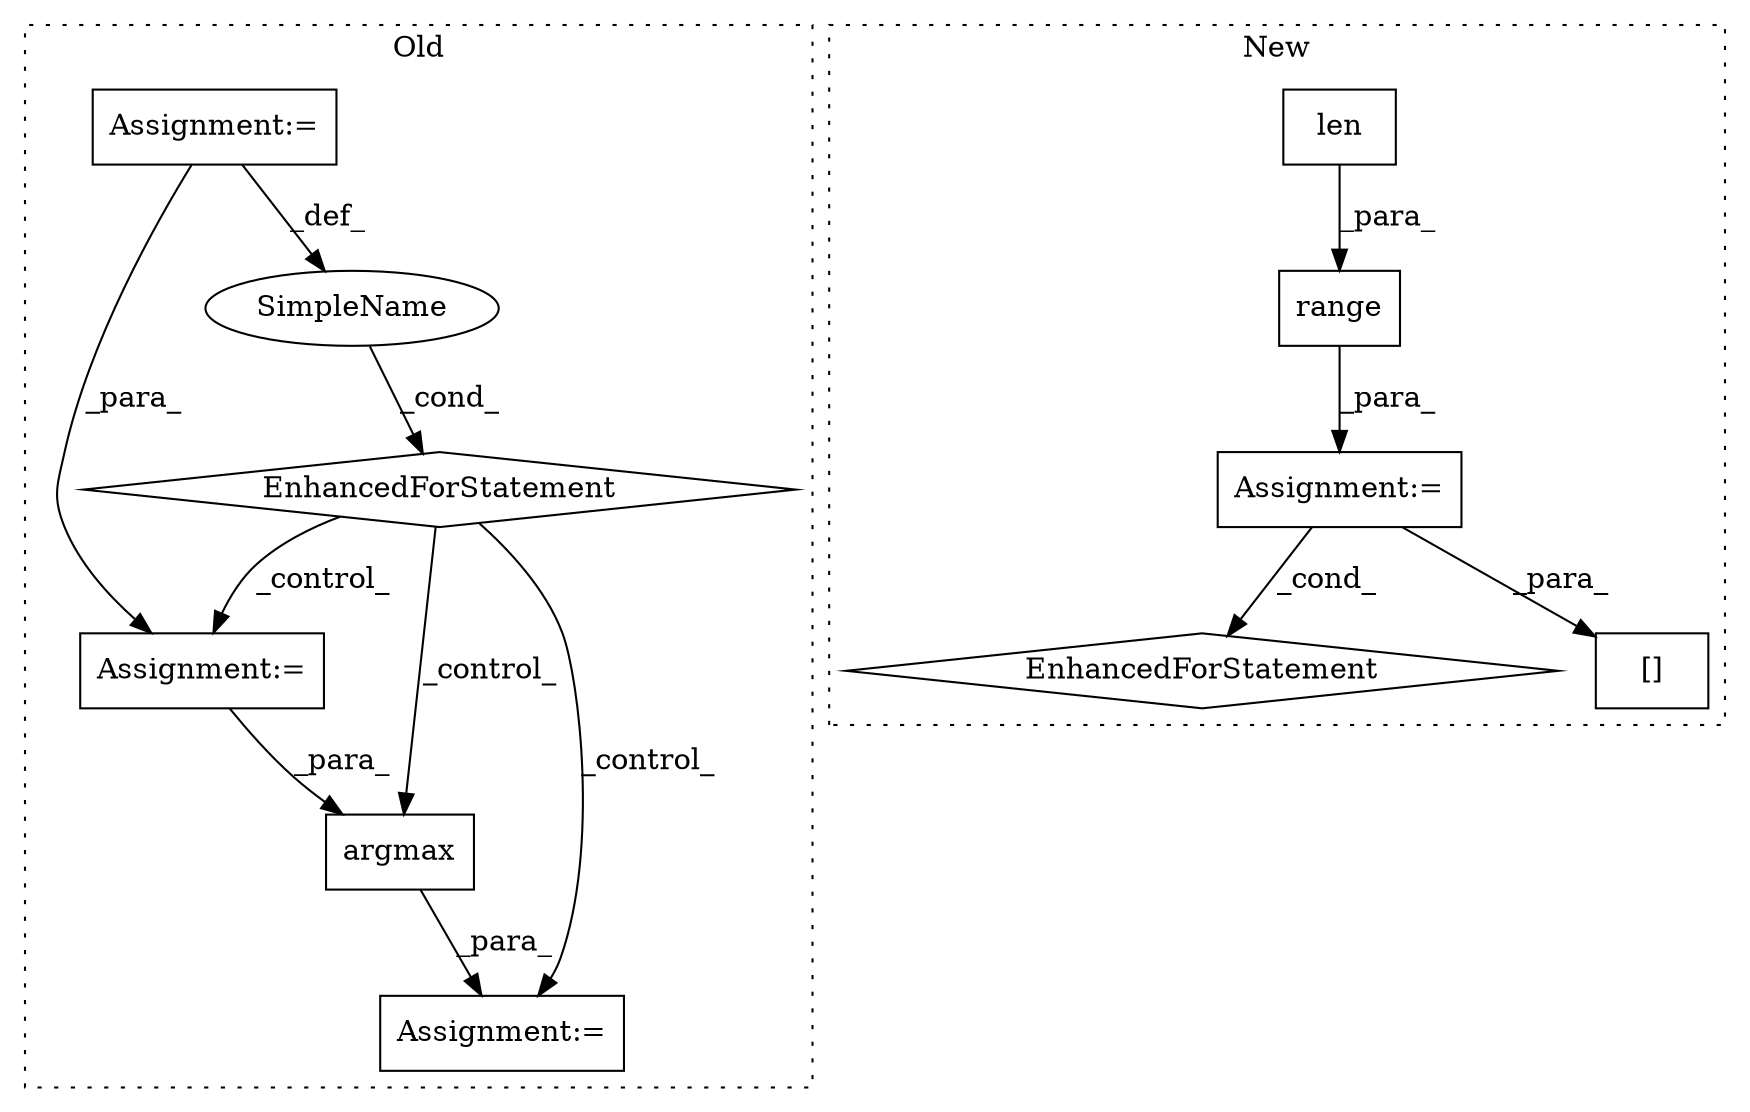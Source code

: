 digraph G {
subgraph cluster0 {
1 [label="argmax" a="32" s="6629,6637" l="7,1" shape="box"];
3 [label="Assignment:=" a="7" s="6622" l="1" shape="box"];
4 [label="Assignment:=" a="7" s="6482" l="16" shape="box"];
7 [label="EnhancedForStatement" a="70" s="6227,6298" l="53,2" shape="diamond"];
10 [label="SimpleName" a="42" s="6289" l="2" shape="ellipse"];
11 [label="Assignment:=" a="7" s="6227,6298" l="53,2" shape="box"];
label = "Old";
style="dotted";
}
subgraph cluster1 {
2 [label="len" a="32" s="7817,7825" l="4,1" shape="box"];
5 [label="Assignment:=" a="7" s="8178,8255" l="57,2" shape="box"];
6 [label="EnhancedForStatement" a="70" s="8178,8255" l="57,2" shape="diamond"];
8 [label="range" a="32" s="8243,8254" l="6,1" shape="box"];
9 [label="[]" a="2" s="8267,8280" l="12,1" shape="box"];
label = "New";
style="dotted";
}
1 -> 3 [label="_para_"];
2 -> 8 [label="_para_"];
4 -> 1 [label="_para_"];
5 -> 9 [label="_para_"];
5 -> 6 [label="_cond_"];
7 -> 1 [label="_control_"];
7 -> 4 [label="_control_"];
7 -> 3 [label="_control_"];
8 -> 5 [label="_para_"];
10 -> 7 [label="_cond_"];
11 -> 4 [label="_para_"];
11 -> 10 [label="_def_"];
}